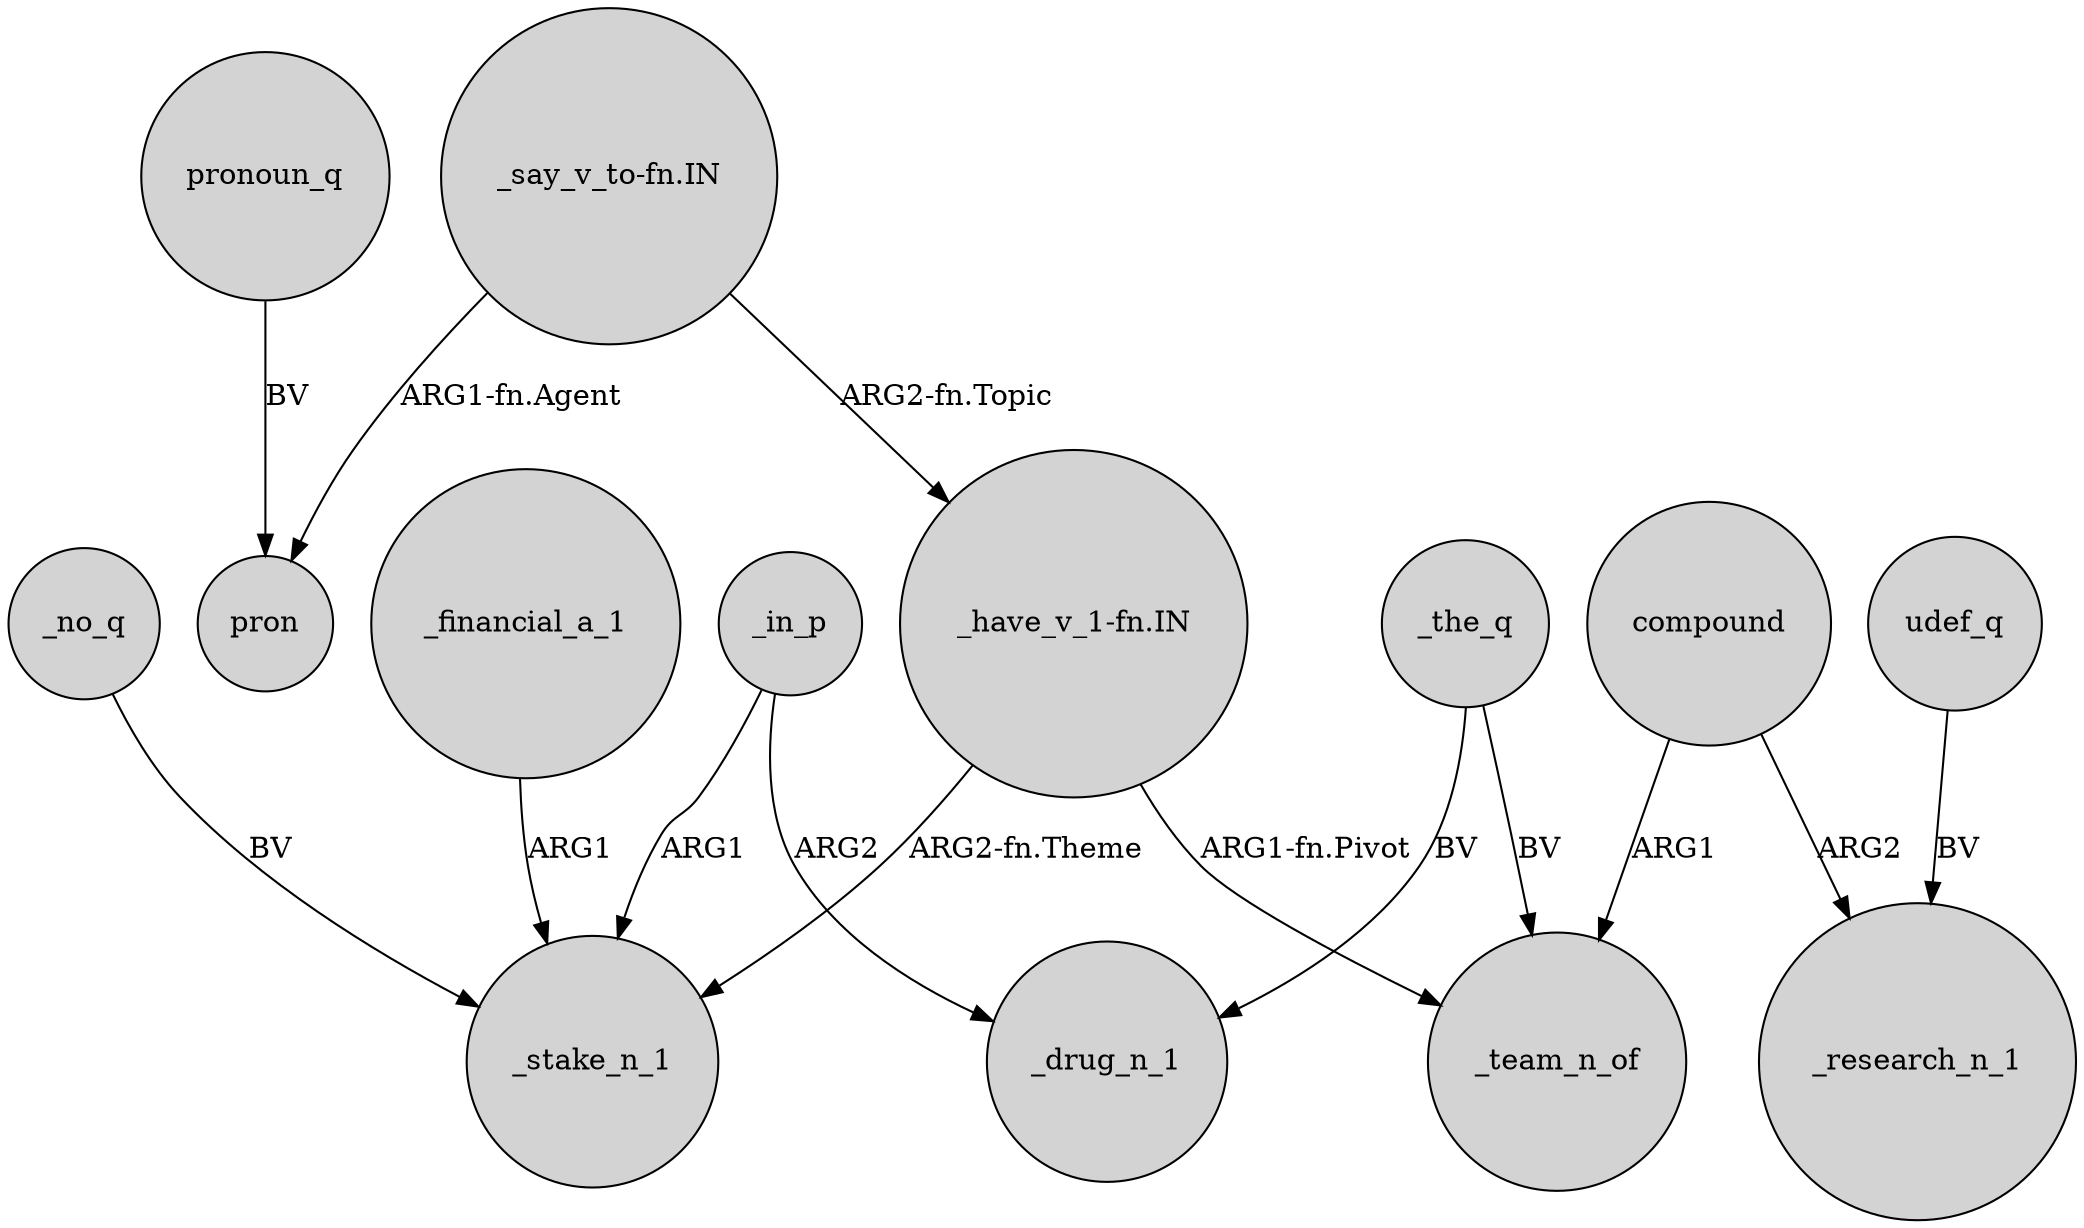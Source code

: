 digraph {
	node [shape=circle style=filled]
	"_say_v_to-fn.IN" -> "_have_v_1-fn.IN" [label="ARG2-fn.Topic"]
	_financial_a_1 -> _stake_n_1 [label=ARG1]
	compound -> _team_n_of [label=ARG1]
	_the_q -> _team_n_of [label=BV]
	_no_q -> _stake_n_1 [label=BV]
	_in_p -> _stake_n_1 [label=ARG1]
	"_have_v_1-fn.IN" -> _team_n_of [label="ARG1-fn.Pivot"]
	compound -> _research_n_1 [label=ARG2]
	_in_p -> _drug_n_1 [label=ARG2]
	_the_q -> _drug_n_1 [label=BV]
	udef_q -> _research_n_1 [label=BV]
	"_have_v_1-fn.IN" -> _stake_n_1 [label="ARG2-fn.Theme"]
	"_say_v_to-fn.IN" -> pron [label="ARG1-fn.Agent"]
	pronoun_q -> pron [label=BV]
}
